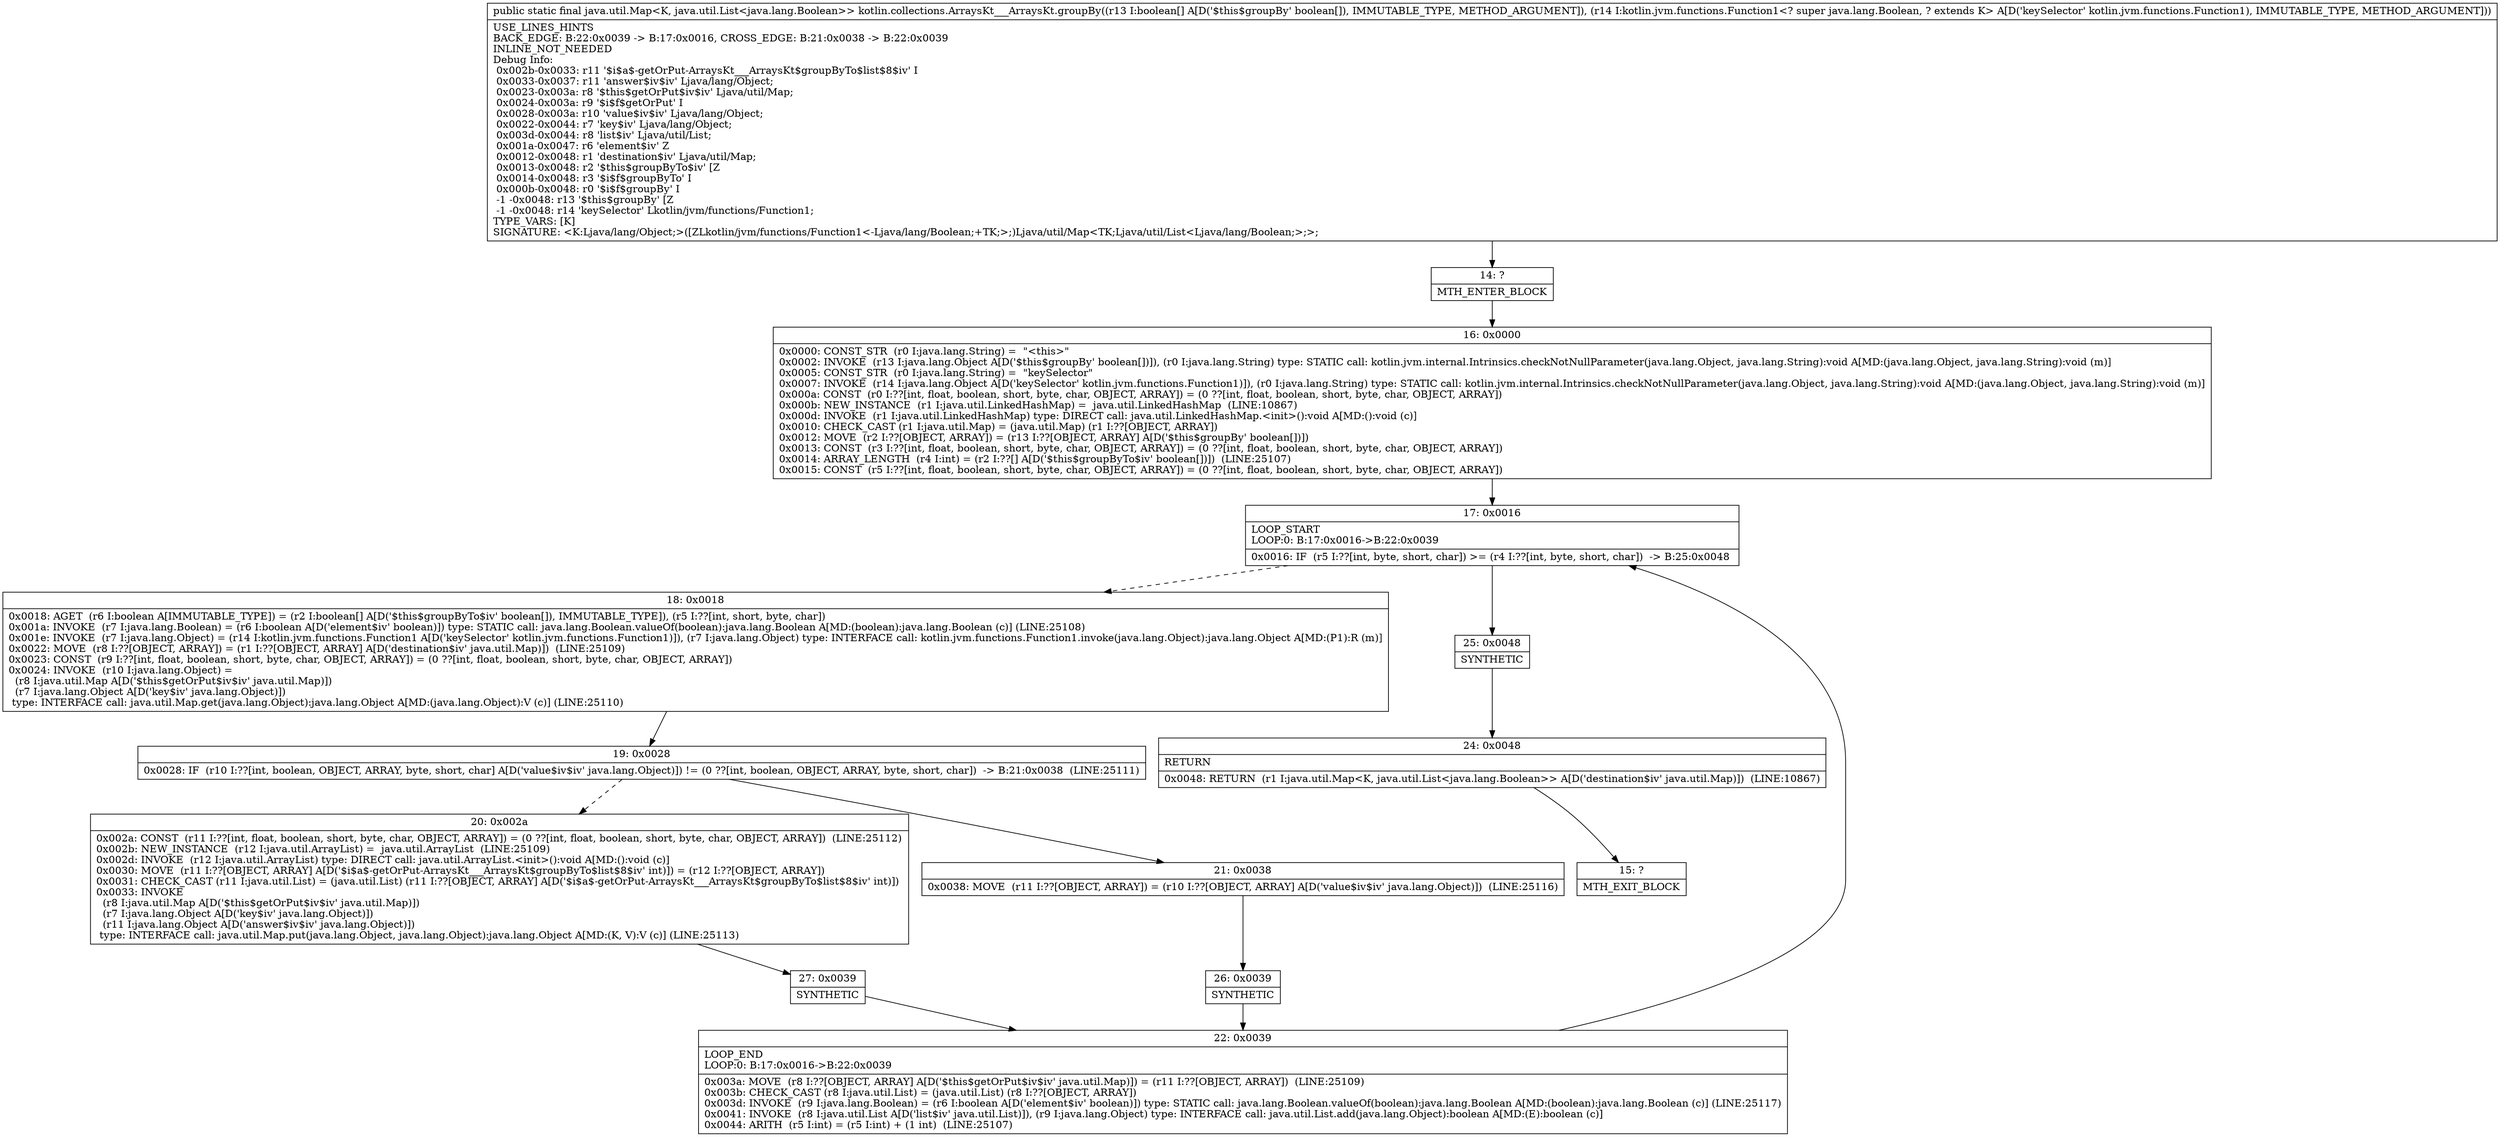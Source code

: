 digraph "CFG forkotlin.collections.ArraysKt___ArraysKt.groupBy([ZLkotlin\/jvm\/functions\/Function1;)Ljava\/util\/Map;" {
Node_14 [shape=record,label="{14\:\ ?|MTH_ENTER_BLOCK\l}"];
Node_16 [shape=record,label="{16\:\ 0x0000|0x0000: CONST_STR  (r0 I:java.lang.String) =  \"\<this\>\" \l0x0002: INVOKE  (r13 I:java.lang.Object A[D('$this$groupBy' boolean[])]), (r0 I:java.lang.String) type: STATIC call: kotlin.jvm.internal.Intrinsics.checkNotNullParameter(java.lang.Object, java.lang.String):void A[MD:(java.lang.Object, java.lang.String):void (m)]\l0x0005: CONST_STR  (r0 I:java.lang.String) =  \"keySelector\" \l0x0007: INVOKE  (r14 I:java.lang.Object A[D('keySelector' kotlin.jvm.functions.Function1)]), (r0 I:java.lang.String) type: STATIC call: kotlin.jvm.internal.Intrinsics.checkNotNullParameter(java.lang.Object, java.lang.String):void A[MD:(java.lang.Object, java.lang.String):void (m)]\l0x000a: CONST  (r0 I:??[int, float, boolean, short, byte, char, OBJECT, ARRAY]) = (0 ??[int, float, boolean, short, byte, char, OBJECT, ARRAY]) \l0x000b: NEW_INSTANCE  (r1 I:java.util.LinkedHashMap) =  java.util.LinkedHashMap  (LINE:10867)\l0x000d: INVOKE  (r1 I:java.util.LinkedHashMap) type: DIRECT call: java.util.LinkedHashMap.\<init\>():void A[MD:():void (c)]\l0x0010: CHECK_CAST (r1 I:java.util.Map) = (java.util.Map) (r1 I:??[OBJECT, ARRAY]) \l0x0012: MOVE  (r2 I:??[OBJECT, ARRAY]) = (r13 I:??[OBJECT, ARRAY] A[D('$this$groupBy' boolean[])]) \l0x0013: CONST  (r3 I:??[int, float, boolean, short, byte, char, OBJECT, ARRAY]) = (0 ??[int, float, boolean, short, byte, char, OBJECT, ARRAY]) \l0x0014: ARRAY_LENGTH  (r4 I:int) = (r2 I:??[] A[D('$this$groupByTo$iv' boolean[])])  (LINE:25107)\l0x0015: CONST  (r5 I:??[int, float, boolean, short, byte, char, OBJECT, ARRAY]) = (0 ??[int, float, boolean, short, byte, char, OBJECT, ARRAY]) \l}"];
Node_17 [shape=record,label="{17\:\ 0x0016|LOOP_START\lLOOP:0: B:17:0x0016\-\>B:22:0x0039\l|0x0016: IF  (r5 I:??[int, byte, short, char]) \>= (r4 I:??[int, byte, short, char])  \-\> B:25:0x0048 \l}"];
Node_18 [shape=record,label="{18\:\ 0x0018|0x0018: AGET  (r6 I:boolean A[IMMUTABLE_TYPE]) = (r2 I:boolean[] A[D('$this$groupByTo$iv' boolean[]), IMMUTABLE_TYPE]), (r5 I:??[int, short, byte, char]) \l0x001a: INVOKE  (r7 I:java.lang.Boolean) = (r6 I:boolean A[D('element$iv' boolean)]) type: STATIC call: java.lang.Boolean.valueOf(boolean):java.lang.Boolean A[MD:(boolean):java.lang.Boolean (c)] (LINE:25108)\l0x001e: INVOKE  (r7 I:java.lang.Object) = (r14 I:kotlin.jvm.functions.Function1 A[D('keySelector' kotlin.jvm.functions.Function1)]), (r7 I:java.lang.Object) type: INTERFACE call: kotlin.jvm.functions.Function1.invoke(java.lang.Object):java.lang.Object A[MD:(P1):R (m)]\l0x0022: MOVE  (r8 I:??[OBJECT, ARRAY]) = (r1 I:??[OBJECT, ARRAY] A[D('destination$iv' java.util.Map)])  (LINE:25109)\l0x0023: CONST  (r9 I:??[int, float, boolean, short, byte, char, OBJECT, ARRAY]) = (0 ??[int, float, boolean, short, byte, char, OBJECT, ARRAY]) \l0x0024: INVOKE  (r10 I:java.lang.Object) = \l  (r8 I:java.util.Map A[D('$this$getOrPut$iv$iv' java.util.Map)])\l  (r7 I:java.lang.Object A[D('key$iv' java.lang.Object)])\l type: INTERFACE call: java.util.Map.get(java.lang.Object):java.lang.Object A[MD:(java.lang.Object):V (c)] (LINE:25110)\l}"];
Node_19 [shape=record,label="{19\:\ 0x0028|0x0028: IF  (r10 I:??[int, boolean, OBJECT, ARRAY, byte, short, char] A[D('value$iv$iv' java.lang.Object)]) != (0 ??[int, boolean, OBJECT, ARRAY, byte, short, char])  \-\> B:21:0x0038  (LINE:25111)\l}"];
Node_20 [shape=record,label="{20\:\ 0x002a|0x002a: CONST  (r11 I:??[int, float, boolean, short, byte, char, OBJECT, ARRAY]) = (0 ??[int, float, boolean, short, byte, char, OBJECT, ARRAY])  (LINE:25112)\l0x002b: NEW_INSTANCE  (r12 I:java.util.ArrayList) =  java.util.ArrayList  (LINE:25109)\l0x002d: INVOKE  (r12 I:java.util.ArrayList) type: DIRECT call: java.util.ArrayList.\<init\>():void A[MD:():void (c)]\l0x0030: MOVE  (r11 I:??[OBJECT, ARRAY] A[D('$i$a$\-getOrPut\-ArraysKt___ArraysKt$groupByTo$list$8$iv' int)]) = (r12 I:??[OBJECT, ARRAY]) \l0x0031: CHECK_CAST (r11 I:java.util.List) = (java.util.List) (r11 I:??[OBJECT, ARRAY] A[D('$i$a$\-getOrPut\-ArraysKt___ArraysKt$groupByTo$list$8$iv' int)]) \l0x0033: INVOKE  \l  (r8 I:java.util.Map A[D('$this$getOrPut$iv$iv' java.util.Map)])\l  (r7 I:java.lang.Object A[D('key$iv' java.lang.Object)])\l  (r11 I:java.lang.Object A[D('answer$iv$iv' java.lang.Object)])\l type: INTERFACE call: java.util.Map.put(java.lang.Object, java.lang.Object):java.lang.Object A[MD:(K, V):V (c)] (LINE:25113)\l}"];
Node_27 [shape=record,label="{27\:\ 0x0039|SYNTHETIC\l}"];
Node_22 [shape=record,label="{22\:\ 0x0039|LOOP_END\lLOOP:0: B:17:0x0016\-\>B:22:0x0039\l|0x003a: MOVE  (r8 I:??[OBJECT, ARRAY] A[D('$this$getOrPut$iv$iv' java.util.Map)]) = (r11 I:??[OBJECT, ARRAY])  (LINE:25109)\l0x003b: CHECK_CAST (r8 I:java.util.List) = (java.util.List) (r8 I:??[OBJECT, ARRAY]) \l0x003d: INVOKE  (r9 I:java.lang.Boolean) = (r6 I:boolean A[D('element$iv' boolean)]) type: STATIC call: java.lang.Boolean.valueOf(boolean):java.lang.Boolean A[MD:(boolean):java.lang.Boolean (c)] (LINE:25117)\l0x0041: INVOKE  (r8 I:java.util.List A[D('list$iv' java.util.List)]), (r9 I:java.lang.Object) type: INTERFACE call: java.util.List.add(java.lang.Object):boolean A[MD:(E):boolean (c)]\l0x0044: ARITH  (r5 I:int) = (r5 I:int) + (1 int)  (LINE:25107)\l}"];
Node_21 [shape=record,label="{21\:\ 0x0038|0x0038: MOVE  (r11 I:??[OBJECT, ARRAY]) = (r10 I:??[OBJECT, ARRAY] A[D('value$iv$iv' java.lang.Object)])  (LINE:25116)\l}"];
Node_26 [shape=record,label="{26\:\ 0x0039|SYNTHETIC\l}"];
Node_25 [shape=record,label="{25\:\ 0x0048|SYNTHETIC\l}"];
Node_24 [shape=record,label="{24\:\ 0x0048|RETURN\l|0x0048: RETURN  (r1 I:java.util.Map\<K, java.util.List\<java.lang.Boolean\>\> A[D('destination$iv' java.util.Map)])  (LINE:10867)\l}"];
Node_15 [shape=record,label="{15\:\ ?|MTH_EXIT_BLOCK\l}"];
MethodNode[shape=record,label="{public static final java.util.Map\<K, java.util.List\<java.lang.Boolean\>\> kotlin.collections.ArraysKt___ArraysKt.groupBy((r13 I:boolean[] A[D('$this$groupBy' boolean[]), IMMUTABLE_TYPE, METHOD_ARGUMENT]), (r14 I:kotlin.jvm.functions.Function1\<? super java.lang.Boolean, ? extends K\> A[D('keySelector' kotlin.jvm.functions.Function1), IMMUTABLE_TYPE, METHOD_ARGUMENT]))  | USE_LINES_HINTS\lBACK_EDGE: B:22:0x0039 \-\> B:17:0x0016, CROSS_EDGE: B:21:0x0038 \-\> B:22:0x0039\lINLINE_NOT_NEEDED\lDebug Info:\l  0x002b\-0x0033: r11 '$i$a$\-getOrPut\-ArraysKt___ArraysKt$groupByTo$list$8$iv' I\l  0x0033\-0x0037: r11 'answer$iv$iv' Ljava\/lang\/Object;\l  0x0023\-0x003a: r8 '$this$getOrPut$iv$iv' Ljava\/util\/Map;\l  0x0024\-0x003a: r9 '$i$f$getOrPut' I\l  0x0028\-0x003a: r10 'value$iv$iv' Ljava\/lang\/Object;\l  0x0022\-0x0044: r7 'key$iv' Ljava\/lang\/Object;\l  0x003d\-0x0044: r8 'list$iv' Ljava\/util\/List;\l  0x001a\-0x0047: r6 'element$iv' Z\l  0x0012\-0x0048: r1 'destination$iv' Ljava\/util\/Map;\l  0x0013\-0x0048: r2 '$this$groupByTo$iv' [Z\l  0x0014\-0x0048: r3 '$i$f$groupByTo' I\l  0x000b\-0x0048: r0 '$i$f$groupBy' I\l  \-1 \-0x0048: r13 '$this$groupBy' [Z\l  \-1 \-0x0048: r14 'keySelector' Lkotlin\/jvm\/functions\/Function1;\lTYPE_VARS: [K]\lSIGNATURE: \<K:Ljava\/lang\/Object;\>([ZLkotlin\/jvm\/functions\/Function1\<\-Ljava\/lang\/Boolean;+TK;\>;)Ljava\/util\/Map\<TK;Ljava\/util\/List\<Ljava\/lang\/Boolean;\>;\>;\l}"];
MethodNode -> Node_14;Node_14 -> Node_16;
Node_16 -> Node_17;
Node_17 -> Node_18[style=dashed];
Node_17 -> Node_25;
Node_18 -> Node_19;
Node_19 -> Node_20[style=dashed];
Node_19 -> Node_21;
Node_20 -> Node_27;
Node_27 -> Node_22;
Node_22 -> Node_17;
Node_21 -> Node_26;
Node_26 -> Node_22;
Node_25 -> Node_24;
Node_24 -> Node_15;
}

